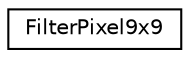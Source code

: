 digraph "Graphical Class Hierarchy"
{
  edge [fontname="Helvetica",fontsize="10",labelfontname="Helvetica",labelfontsize="10"];
  node [fontname="Helvetica",fontsize="10",shape=record];
  rankdir="LR";
  Node1 [label="FilterPixel9x9",height=0.2,width=0.4,color="black", fillcolor="white", style="filled",URL="$struct_filter_pixel9x9.html"];
}
